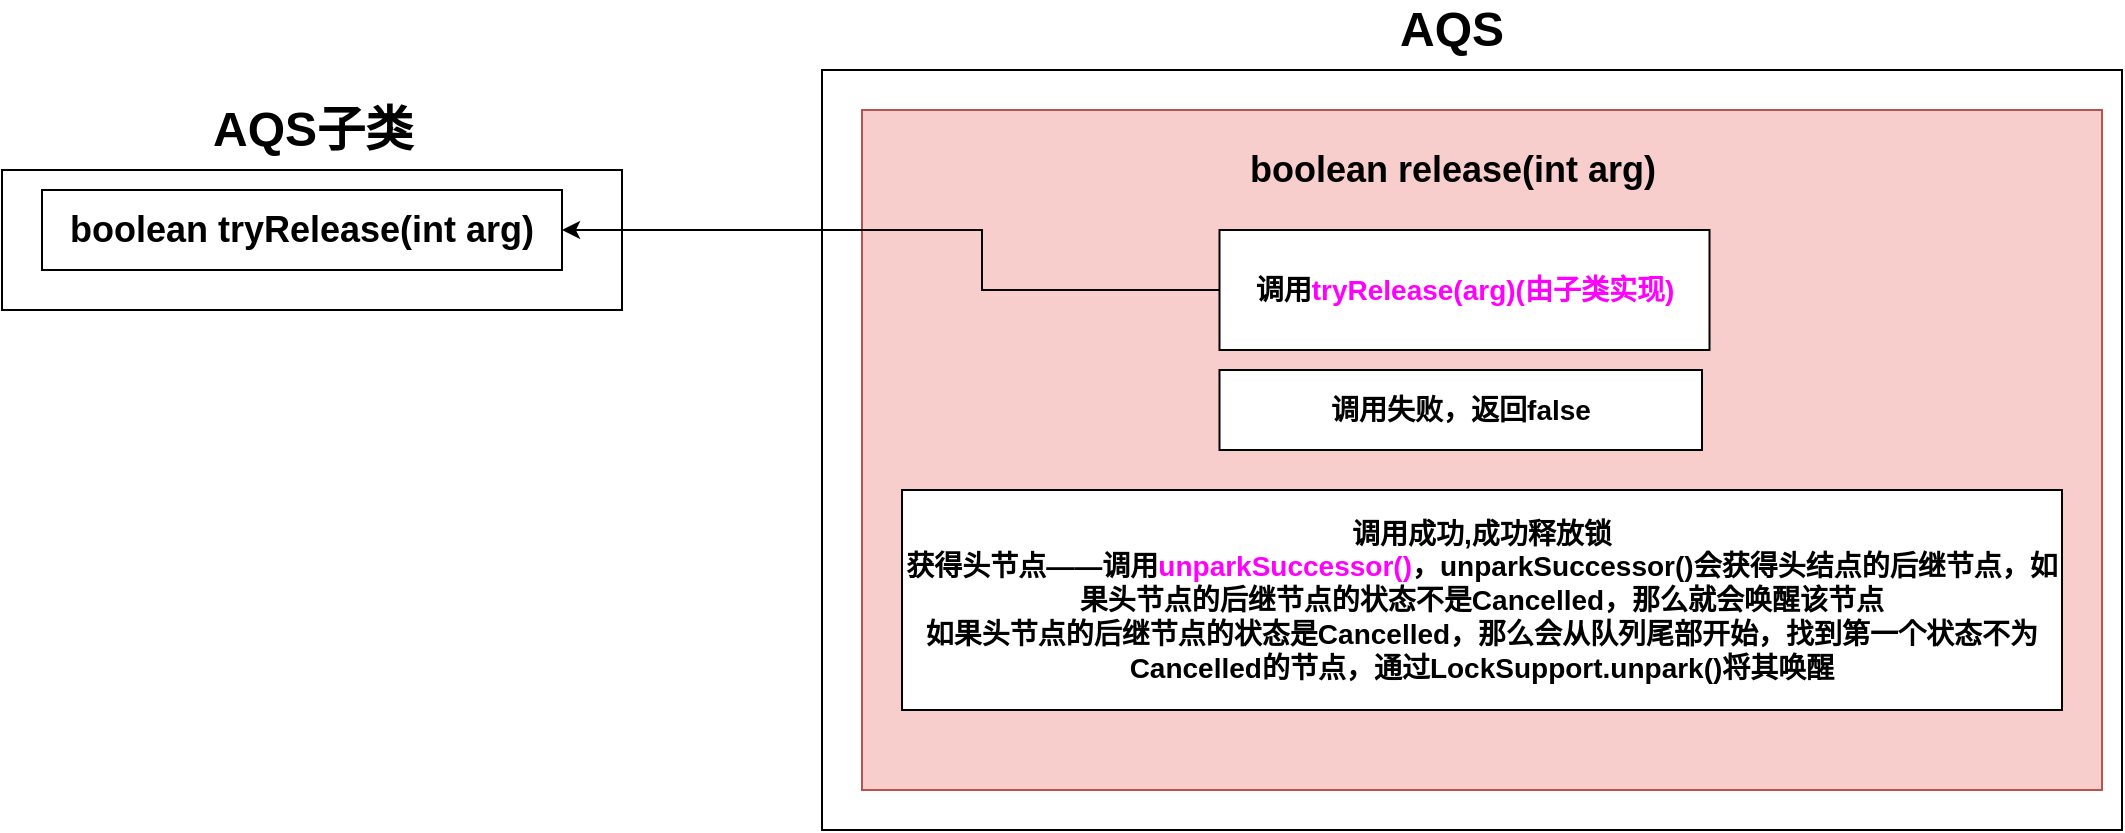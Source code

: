 <mxfile version="15.2.7" type="device"><diagram id="uZLPZITeyuAQm_5bPnGd" name="第 1 页"><mxGraphModel dx="2249" dy="822" grid="1" gridSize="10" guides="1" tooltips="1" connect="1" arrows="1" fold="1" page="1" pageScale="1" pageWidth="827" pageHeight="1169" math="0" shadow="0"><root><mxCell id="0"/><mxCell id="1" parent="0"/><mxCell id="lrP6SXyl4MTURsFYCHq0-1" value="" style="rounded=0;whiteSpace=wrap;html=1;" parent="1" vertex="1"><mxGeometry x="10" y="110" width="650" height="380" as="geometry"/></mxCell><mxCell id="lrP6SXyl4MTURsFYCHq0-2" value="&lt;b&gt;&lt;font style=&quot;font-size: 24px&quot;&gt;AQS&lt;/font&gt;&lt;/b&gt;" style="text;html=1;strokeColor=none;fillColor=none;align=center;verticalAlign=middle;whiteSpace=wrap;rounded=0;" parent="1" vertex="1"><mxGeometry x="305" y="80" width="40" height="20" as="geometry"/></mxCell><mxCell id="lrP6SXyl4MTURsFYCHq0-3" value="" style="rounded=0;whiteSpace=wrap;html=1;fillColor=#f8cecc;strokeColor=#b85450;" parent="1" vertex="1"><mxGeometry x="30" y="130" width="620" height="340" as="geometry"/></mxCell><mxCell id="lrP6SXyl4MTURsFYCHq0-4" value="&lt;b&gt;&lt;font style=&quot;font-size: 18px&quot;&gt;boolean release(int arg)&lt;/font&gt;&lt;/b&gt;" style="text;html=1;strokeColor=none;fillColor=none;align=center;verticalAlign=middle;whiteSpace=wrap;rounded=0;" parent="1" vertex="1"><mxGeometry x="208.75" y="150" width="232.5" height="20" as="geometry"/></mxCell><mxCell id="lrP6SXyl4MTURsFYCHq0-5" value="&lt;b&gt;&lt;font style=&quot;font-size: 14px&quot;&gt;调用&lt;font color=&quot;#ff00ff&quot;&gt;tryRelease(arg)(由子类实现)&lt;/font&gt;&lt;/font&gt;&lt;/b&gt;" style="rounded=0;whiteSpace=wrap;html=1;" parent="1" vertex="1"><mxGeometry x="208.75" y="190" width="245" height="60" as="geometry"/></mxCell><mxCell id="lrP6SXyl4MTURsFYCHq0-6" value="&lt;span style=&quot;font-size: 14px&quot;&gt;&lt;b&gt;调用失败，返回false&lt;/b&gt;&lt;/span&gt;" style="rounded=0;whiteSpace=wrap;html=1;" parent="1" vertex="1"><mxGeometry x="208.75" y="260" width="241.25" height="40" as="geometry"/></mxCell><mxCell id="lrP6SXyl4MTURsFYCHq0-7" value="" style="rounded=0;whiteSpace=wrap;html=1;" parent="1" vertex="1"><mxGeometry x="-400" y="160" width="310" height="70" as="geometry"/></mxCell><mxCell id="lrP6SXyl4MTURsFYCHq0-8" value="&lt;b&gt;&lt;font style=&quot;font-size: 24px&quot;&gt;AQS子类&lt;/font&gt;&lt;/b&gt;" style="text;html=1;strokeColor=none;fillColor=none;align=center;verticalAlign=middle;whiteSpace=wrap;rounded=0;" parent="1" vertex="1"><mxGeometry x="-307.5" y="130" width="125" height="20" as="geometry"/></mxCell><mxCell id="lrP6SXyl4MTURsFYCHq0-9" value="&lt;b&gt;&lt;font style=&quot;font-size: 18px&quot;&gt;boolean tryRelease(int arg)&lt;/font&gt;&lt;/b&gt;" style="rounded=0;whiteSpace=wrap;html=1;" parent="1" vertex="1"><mxGeometry x="-380" y="170" width="260" height="40" as="geometry"/></mxCell><mxCell id="lrP6SXyl4MTURsFYCHq0-13" style="edgeStyle=orthogonalEdgeStyle;rounded=0;orthogonalLoop=1;jettySize=auto;html=1;exitX=0;exitY=0.5;exitDx=0;exitDy=0;entryX=1;entryY=0.5;entryDx=0;entryDy=0;" parent="1" source="lrP6SXyl4MTURsFYCHq0-5" target="lrP6SXyl4MTURsFYCHq0-9" edge="1"><mxGeometry relative="1" as="geometry"><Array as="points"><mxPoint x="90" y="220"/><mxPoint x="90" y="190"/></Array></mxGeometry></mxCell><mxCell id="lrP6SXyl4MTURsFYCHq0-14" value="&lt;span style=&quot;font-size: 14px&quot;&gt;&lt;b&gt;调用成功,成功释放锁&lt;br&gt;获得头节点——调用&lt;font color=&quot;#ff00ff&quot;&gt;unparkSuccessor()&lt;/font&gt;，unparkSuccessor()会获得头结点的后继节点，如果头节点的后继节点的状态不是Cancelled，那么就会唤醒该节点&lt;br&gt;如果头节点的后继节点的状态是Cancelled，那么会从队列尾部开始，找到第一个状态不为Cancelled的节点，通过LockSupport.unpark()将其唤醒&lt;br&gt;&lt;/b&gt;&lt;/span&gt;" style="rounded=0;whiteSpace=wrap;html=1;" parent="1" vertex="1"><mxGeometry x="50" y="320" width="580" height="110" as="geometry"/></mxCell></root></mxGraphModel></diagram></mxfile>